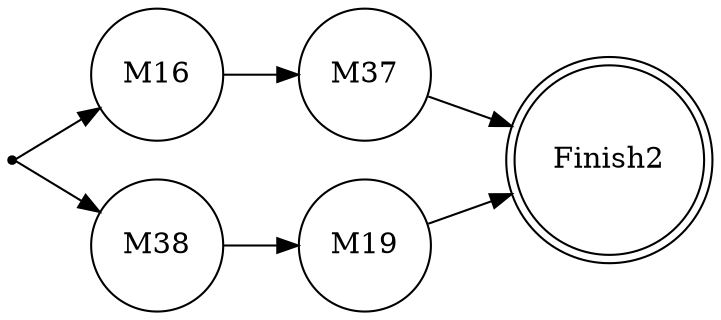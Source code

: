digraph finite_state_machine {
rankdir=LR;
size="36,24"
node [shape = doublecircle]; Finish2;
node [shape = point ]; Start1
node [shape = circle];
Start1->M16 [ label = "" ];M16->M37 [ label = "" ];Start1->M38 [ label = "" ];M38->M19 [ label = "" ];M37->Finish2 [ label = "" ];M19->Finish2 [ label = "" ];}